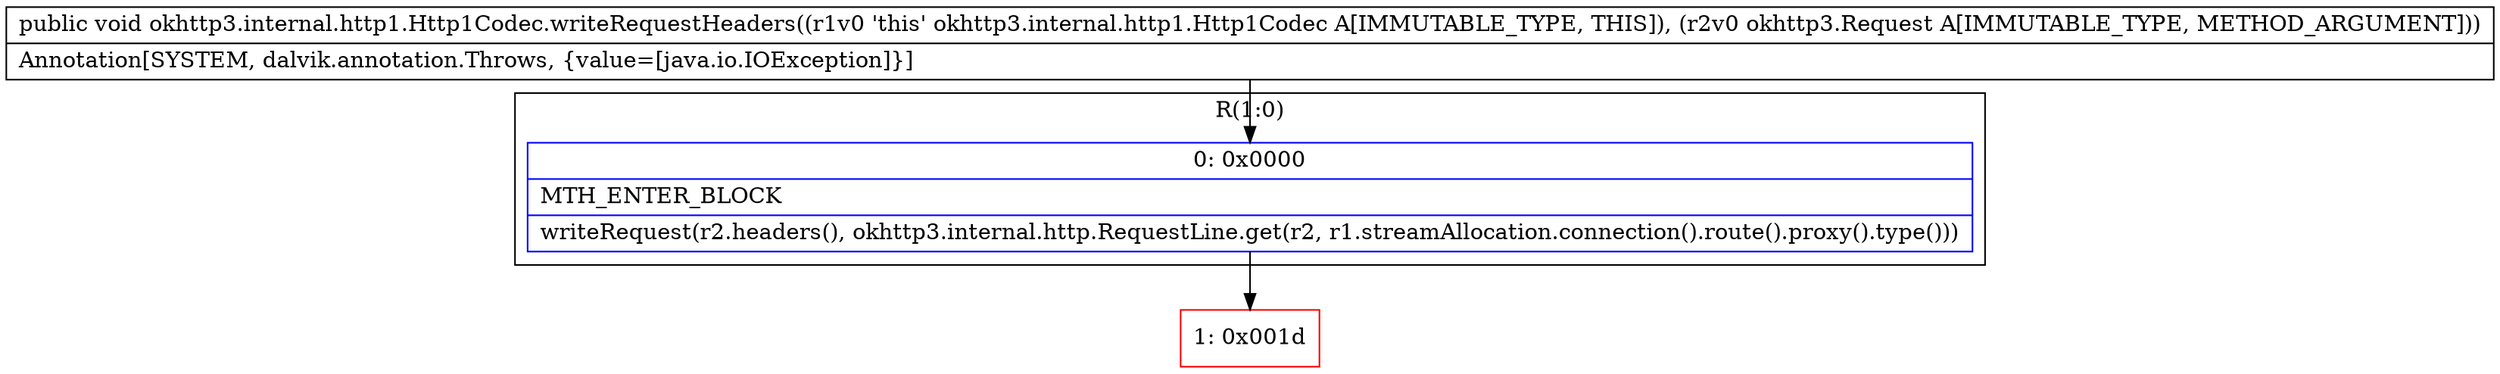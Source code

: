 digraph "CFG forokhttp3.internal.http1.Http1Codec.writeRequestHeaders(Lokhttp3\/Request;)V" {
subgraph cluster_Region_1602908671 {
label = "R(1:0)";
node [shape=record,color=blue];
Node_0 [shape=record,label="{0\:\ 0x0000|MTH_ENTER_BLOCK\l|writeRequest(r2.headers(), okhttp3.internal.http.RequestLine.get(r2, r1.streamAllocation.connection().route().proxy().type()))\l}"];
}
Node_1 [shape=record,color=red,label="{1\:\ 0x001d}"];
MethodNode[shape=record,label="{public void okhttp3.internal.http1.Http1Codec.writeRequestHeaders((r1v0 'this' okhttp3.internal.http1.Http1Codec A[IMMUTABLE_TYPE, THIS]), (r2v0 okhttp3.Request A[IMMUTABLE_TYPE, METHOD_ARGUMENT]))  | Annotation[SYSTEM, dalvik.annotation.Throws, \{value=[java.io.IOException]\}]\l}"];
MethodNode -> Node_0;
Node_0 -> Node_1;
}

